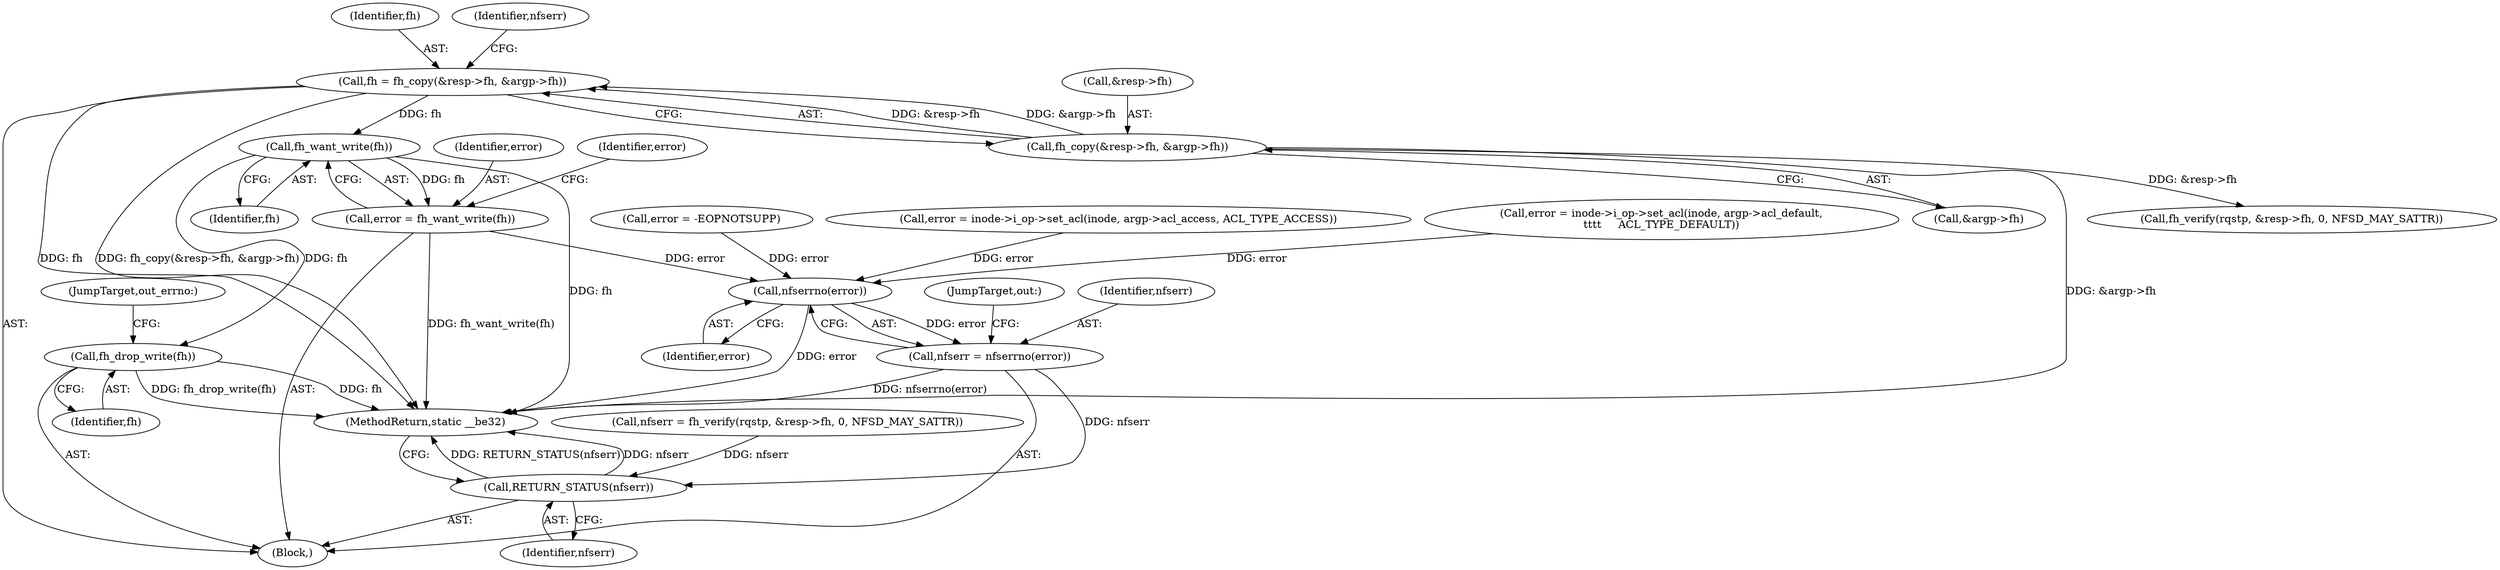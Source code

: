 digraph "0_linux_999653786df6954a31044528ac3f7a5dadca08f4_0@pointer" {
"1000113" [label="(Call,fh = fh_copy(&resp->fh, &argp->fh))"];
"1000115" [label="(Call,fh_copy(&resp->fh, &argp->fh))"];
"1000162" [label="(Call,fh_want_write(fh))"];
"1000160" [label="(Call,error = fh_want_write(fh))"];
"1000192" [label="(Call,nfserrno(error))"];
"1000190" [label="(Call,nfserr = nfserrno(error))"];
"1000203" [label="(Call,RETURN_STATUS(nfserr))"];
"1000187" [label="(Call,fh_drop_write(fh))"];
"1000160" [label="(Call,error = fh_want_write(fh))"];
"1000193" [label="(Identifier,error)"];
"1000204" [label="(Identifier,nfserr)"];
"1000126" [label="(Call,fh_verify(rqstp, &resp->fh, 0, NFSD_MAY_SATTR))"];
"1000187" [label="(Call,fh_drop_write(fh))"];
"1000124" [label="(Call,nfserr = fh_verify(rqstp, &resp->fh, 0, NFSD_MAY_SATTR))"];
"1000114" [label="(Identifier,fh)"];
"1000113" [label="(Call,fh = fh_copy(&resp->fh, &argp->fh))"];
"1000178" [label="(Call,error = inode->i_op->set_acl(inode, argp->acl_default,\n\t\t\t\t     ACL_TYPE_DEFAULT))"];
"1000105" [label="(Block,)"];
"1000115" [label="(Call,fh_copy(&resp->fh, &argp->fh))"];
"1000162" [label="(Call,fh_want_write(fh))"];
"1000116" [label="(Call,&resp->fh)"];
"1000194" [label="(JumpTarget,out:)"];
"1000161" [label="(Identifier,error)"];
"1000205" [label="(MethodReturn,static __be32)"];
"1000188" [label="(Identifier,fh)"];
"1000120" [label="(Call,&argp->fh)"];
"1000163" [label="(Identifier,fh)"];
"1000155" [label="(Call,error = -EOPNOTSUPP)"];
"1000203" [label="(Call,RETURN_STATUS(nfserr))"];
"1000167" [label="(Call,error = inode->i_op->set_acl(inode, argp->acl_access, ACL_TYPE_ACCESS))"];
"1000165" [label="(Identifier,error)"];
"1000189" [label="(JumpTarget,out_errno:)"];
"1000125" [label="(Identifier,nfserr)"];
"1000191" [label="(Identifier,nfserr)"];
"1000190" [label="(Call,nfserr = nfserrno(error))"];
"1000192" [label="(Call,nfserrno(error))"];
"1000113" -> "1000105"  [label="AST: "];
"1000113" -> "1000115"  [label="CFG: "];
"1000114" -> "1000113"  [label="AST: "];
"1000115" -> "1000113"  [label="AST: "];
"1000125" -> "1000113"  [label="CFG: "];
"1000113" -> "1000205"  [label="DDG: fh"];
"1000113" -> "1000205"  [label="DDG: fh_copy(&resp->fh, &argp->fh)"];
"1000115" -> "1000113"  [label="DDG: &resp->fh"];
"1000115" -> "1000113"  [label="DDG: &argp->fh"];
"1000113" -> "1000162"  [label="DDG: fh"];
"1000115" -> "1000120"  [label="CFG: "];
"1000116" -> "1000115"  [label="AST: "];
"1000120" -> "1000115"  [label="AST: "];
"1000115" -> "1000205"  [label="DDG: &argp->fh"];
"1000115" -> "1000126"  [label="DDG: &resp->fh"];
"1000162" -> "1000160"  [label="AST: "];
"1000162" -> "1000163"  [label="CFG: "];
"1000163" -> "1000162"  [label="AST: "];
"1000160" -> "1000162"  [label="CFG: "];
"1000162" -> "1000205"  [label="DDG: fh"];
"1000162" -> "1000160"  [label="DDG: fh"];
"1000162" -> "1000187"  [label="DDG: fh"];
"1000160" -> "1000105"  [label="AST: "];
"1000161" -> "1000160"  [label="AST: "];
"1000165" -> "1000160"  [label="CFG: "];
"1000160" -> "1000205"  [label="DDG: fh_want_write(fh)"];
"1000160" -> "1000192"  [label="DDG: error"];
"1000192" -> "1000190"  [label="AST: "];
"1000192" -> "1000193"  [label="CFG: "];
"1000193" -> "1000192"  [label="AST: "];
"1000190" -> "1000192"  [label="CFG: "];
"1000192" -> "1000205"  [label="DDG: error"];
"1000192" -> "1000190"  [label="DDG: error"];
"1000167" -> "1000192"  [label="DDG: error"];
"1000178" -> "1000192"  [label="DDG: error"];
"1000155" -> "1000192"  [label="DDG: error"];
"1000190" -> "1000105"  [label="AST: "];
"1000191" -> "1000190"  [label="AST: "];
"1000194" -> "1000190"  [label="CFG: "];
"1000190" -> "1000205"  [label="DDG: nfserrno(error)"];
"1000190" -> "1000203"  [label="DDG: nfserr"];
"1000203" -> "1000105"  [label="AST: "];
"1000203" -> "1000204"  [label="CFG: "];
"1000204" -> "1000203"  [label="AST: "];
"1000205" -> "1000203"  [label="CFG: "];
"1000203" -> "1000205"  [label="DDG: RETURN_STATUS(nfserr)"];
"1000203" -> "1000205"  [label="DDG: nfserr"];
"1000124" -> "1000203"  [label="DDG: nfserr"];
"1000187" -> "1000105"  [label="AST: "];
"1000187" -> "1000188"  [label="CFG: "];
"1000188" -> "1000187"  [label="AST: "];
"1000189" -> "1000187"  [label="CFG: "];
"1000187" -> "1000205"  [label="DDG: fh_drop_write(fh)"];
"1000187" -> "1000205"  [label="DDG: fh"];
}
